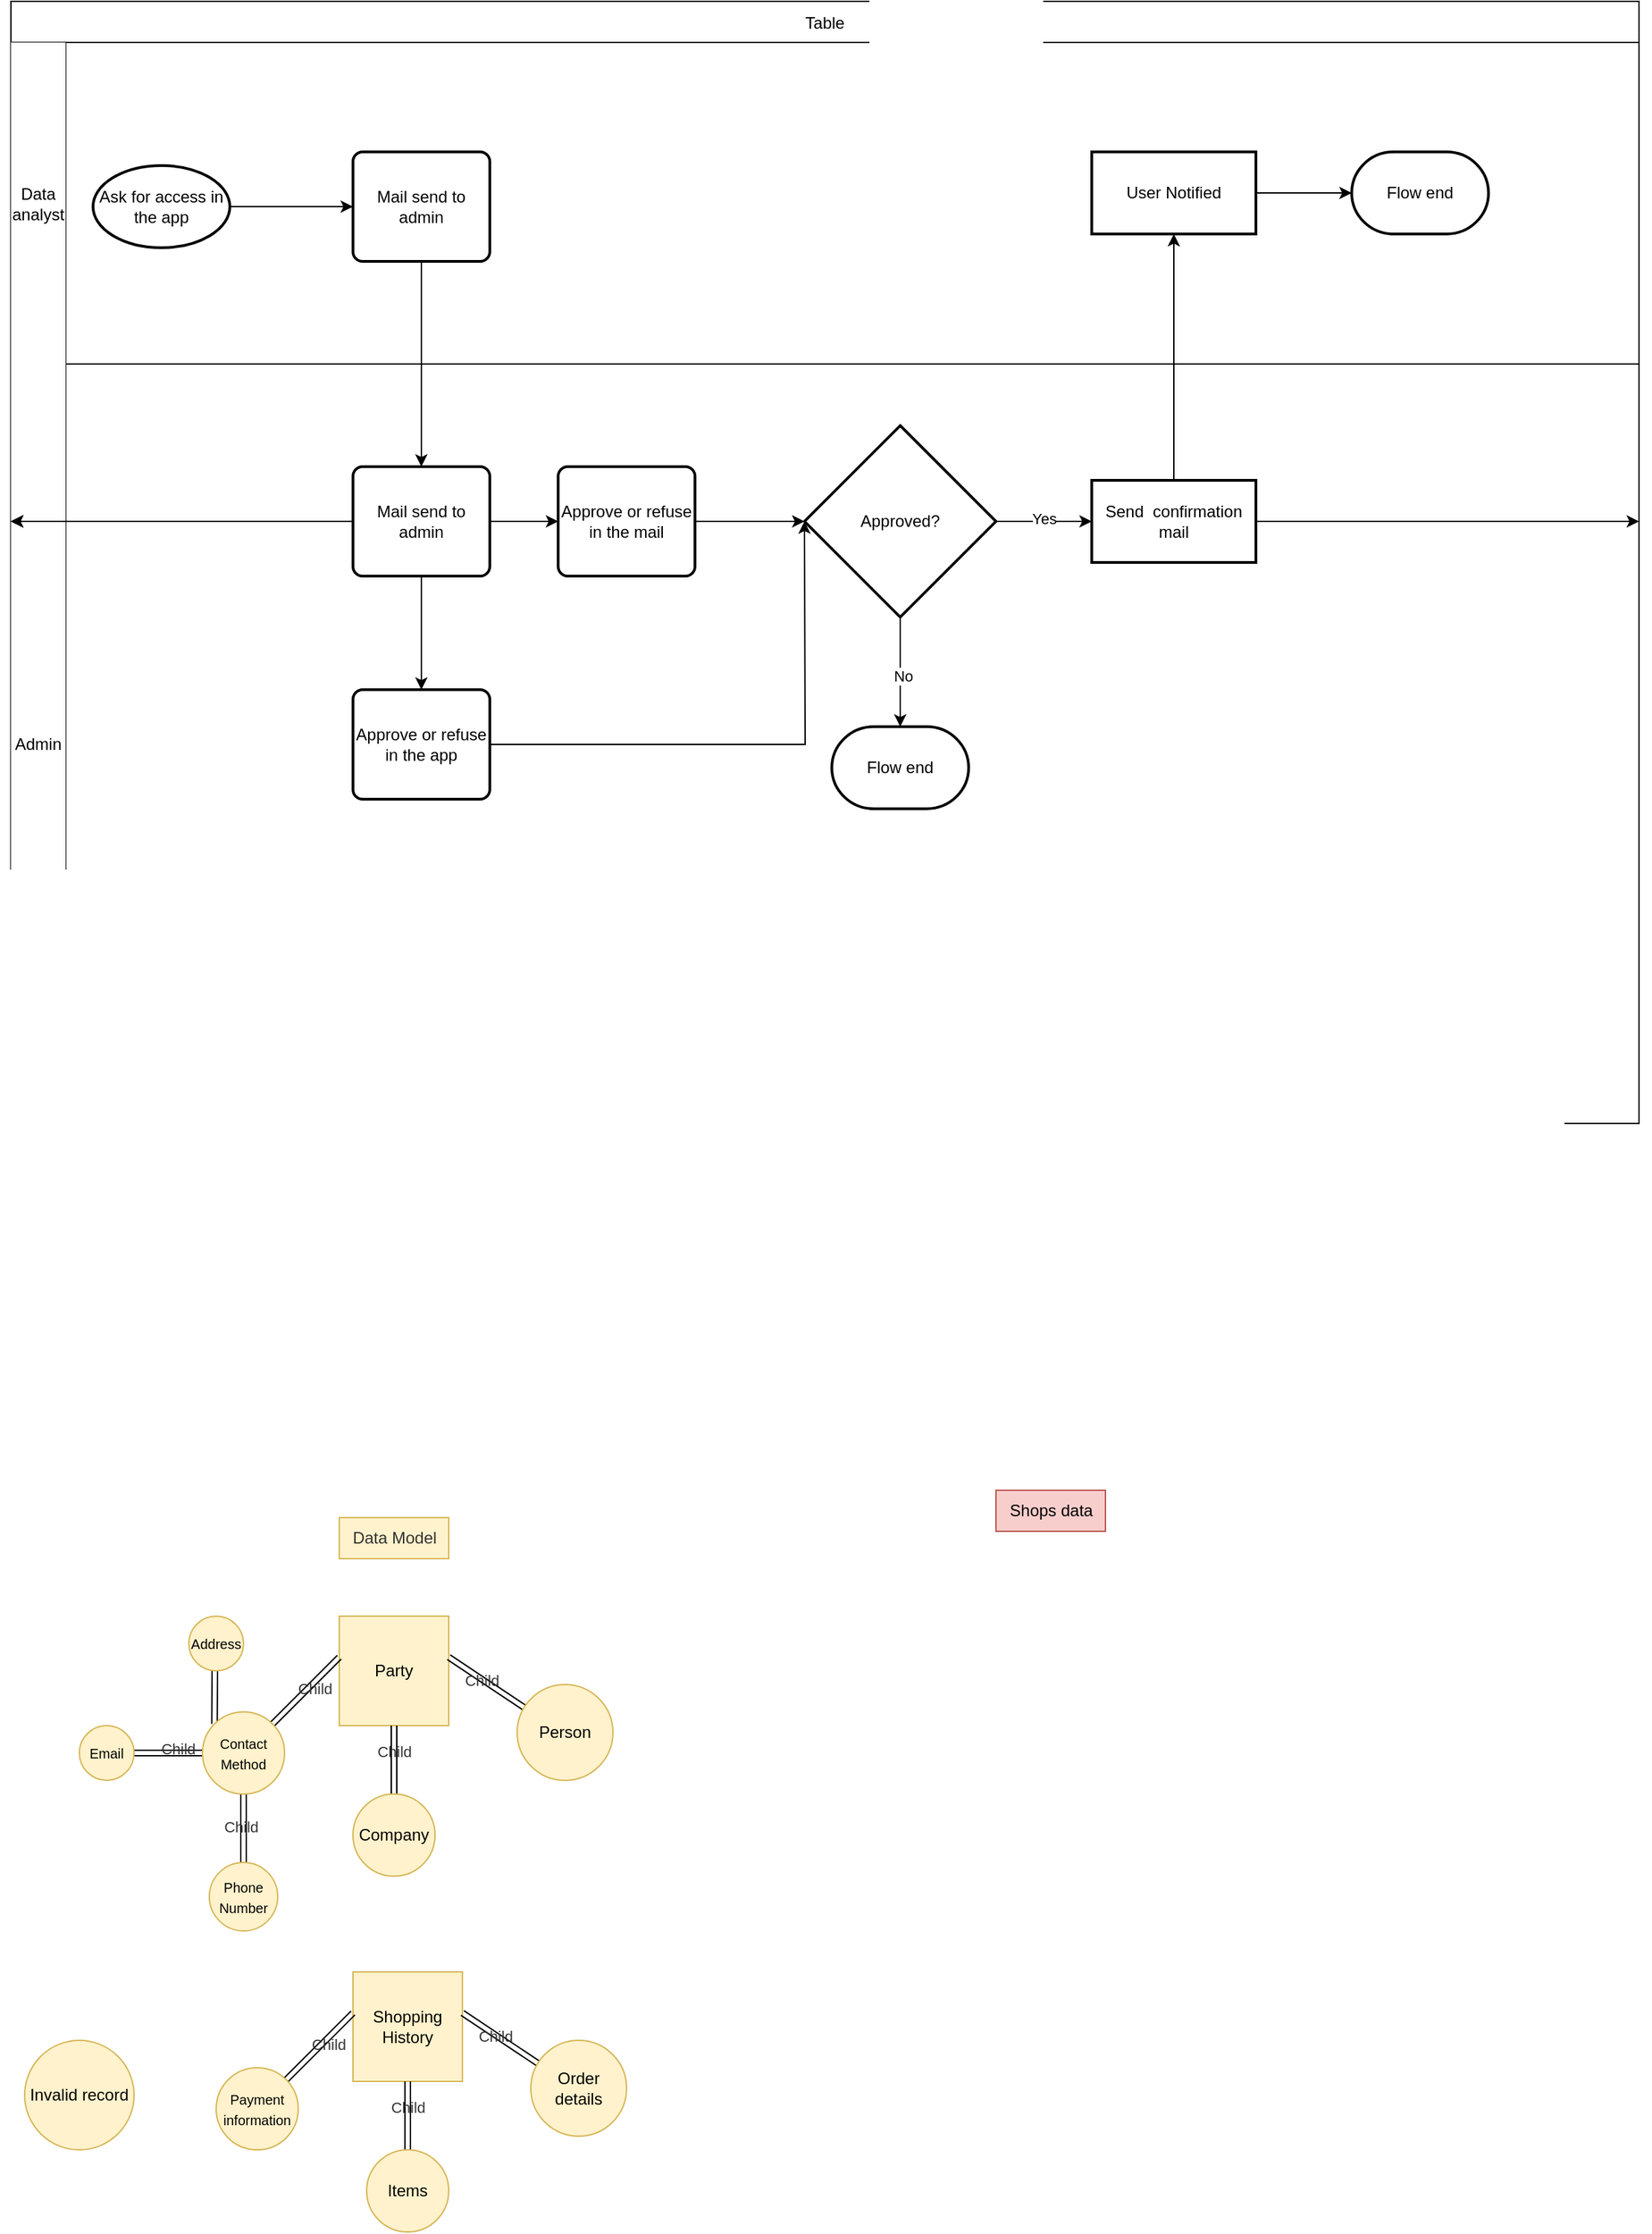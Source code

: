 <mxfile version="21.8.2" type="github">
  <diagram name="Page-1" id="6ToMnfJNtkWmzSoSRB6r">
    <mxGraphModel dx="1116" dy="739" grid="1" gridSize="10" guides="1" tooltips="1" connect="1" arrows="1" fold="1" page="1" pageScale="1" pageWidth="850" pageHeight="1100" math="0" shadow="0">
      <root>
        <mxCell id="0" />
        <mxCell id="1" parent="0" />
        <mxCell id="N9twt3XVIyGbYr9oYpKm-17" value="Table" style="shape=table;startSize=30;container=1;collapsible=0;childLayout=tableLayout;" parent="1" vertex="1">
          <mxGeometry x="40" y="40" width="1190" height="820" as="geometry" />
        </mxCell>
        <mxCell id="N9twt3XVIyGbYr9oYpKm-18" value="" style="shape=tableRow;horizontal=0;startSize=0;swimlaneHead=0;swimlaneBody=0;strokeColor=inherit;top=0;left=0;bottom=0;right=0;collapsible=0;dropTarget=0;fillColor=none;points=[[0,0.5],[1,0.5]];portConstraint=eastwest;" parent="N9twt3XVIyGbYr9oYpKm-17" vertex="1">
          <mxGeometry y="30" width="1190" height="235" as="geometry" />
        </mxCell>
        <mxCell id="N9twt3XVIyGbYr9oYpKm-22" value="Data analyst" style="shape=partialRectangle;html=1;whiteSpace=wrap;connectable=0;strokeColor=inherit;overflow=hidden;fillColor=default;top=0;left=0;bottom=0;right=0;pointerEvents=1;" parent="N9twt3XVIyGbYr9oYpKm-18" vertex="1">
          <mxGeometry width="40" height="235" as="geometry">
            <mxRectangle width="40" height="235" as="alternateBounds" />
          </mxGeometry>
        </mxCell>
        <mxCell id="N9twt3XVIyGbYr9oYpKm-19" value="" style="shape=partialRectangle;html=1;whiteSpace=wrap;connectable=0;strokeColor=inherit;overflow=hidden;fillColor=none;top=0;left=0;bottom=0;right=0;pointerEvents=1;" parent="N9twt3XVIyGbYr9oYpKm-18" vertex="1">
          <mxGeometry x="40" width="1150" height="235" as="geometry">
            <mxRectangle width="1150" height="235" as="alternateBounds" />
          </mxGeometry>
        </mxCell>
        <mxCell id="N9twt3XVIyGbYr9oYpKm-20" value="" style="shape=tableRow;horizontal=0;startSize=0;swimlaneHead=0;swimlaneBody=0;strokeColor=inherit;top=0;left=0;bottom=0;right=0;collapsible=0;dropTarget=0;fillColor=none;points=[[0,0.5],[1,0.5]];portConstraint=eastwest;" parent="N9twt3XVIyGbYr9oYpKm-17" vertex="1">
          <mxGeometry y="265" width="1190" height="555" as="geometry" />
        </mxCell>
        <mxCell id="N9twt3XVIyGbYr9oYpKm-23" value="Admin" style="shape=partialRectangle;html=1;whiteSpace=wrap;connectable=0;strokeColor=inherit;overflow=hidden;fillColor=default;top=0;left=0;bottom=0;right=0;pointerEvents=1;" parent="N9twt3XVIyGbYr9oYpKm-20" vertex="1">
          <mxGeometry width="40" height="555" as="geometry">
            <mxRectangle width="40" height="555" as="alternateBounds" />
          </mxGeometry>
        </mxCell>
        <mxCell id="N9twt3XVIyGbYr9oYpKm-21" value="" style="shape=partialRectangle;html=1;whiteSpace=wrap;connectable=0;strokeColor=inherit;overflow=hidden;fillColor=none;top=0;left=0;bottom=0;right=0;pointerEvents=1;" parent="N9twt3XVIyGbYr9oYpKm-20" vertex="1">
          <mxGeometry x="40" width="1150" height="555" as="geometry">
            <mxRectangle width="1150" height="555" as="alternateBounds" />
          </mxGeometry>
        </mxCell>
        <mxCell id="N9twt3XVIyGbYr9oYpKm-39" value="" style="whiteSpace=wrap;html=1;strokeWidth=2;" parent="N9twt3XVIyGbYr9oYpKm-20" vertex="1">
          <mxGeometry x="1190" width="NaN" height="555" as="geometry">
            <mxRectangle width="NaN" height="555" as="alternateBounds" />
          </mxGeometry>
        </mxCell>
        <mxCell id="N9twt3XVIyGbYr9oYpKm-49" value="" style="whiteSpace=wrap;html=1;strokeWidth=2;" parent="N9twt3XVIyGbYr9oYpKm-20" vertex="1">
          <mxGeometry width="NaN" height="555" as="geometry">
            <mxRectangle width="NaN" height="555" as="alternateBounds" />
          </mxGeometry>
        </mxCell>
        <mxCell id="N9twt3XVIyGbYr9oYpKm-54" value="" style="rounded=1;whiteSpace=wrap;html=1;absoluteArcSize=1;arcSize=14;strokeWidth=2;" parent="N9twt3XVIyGbYr9oYpKm-20" vertex="1">
          <mxGeometry width="NaN" height="555" as="geometry">
            <mxRectangle width="NaN" height="555" as="alternateBounds" />
          </mxGeometry>
        </mxCell>
        <mxCell id="N9twt3XVIyGbYr9oYpKm-59" value="" style="rounded=1;whiteSpace=wrap;html=1;absoluteArcSize=1;arcSize=14;strokeWidth=2;" parent="N9twt3XVIyGbYr9oYpKm-20" vertex="1">
          <mxGeometry width="NaN" height="555" as="geometry">
            <mxRectangle width="NaN" height="555" as="alternateBounds" />
          </mxGeometry>
        </mxCell>
        <mxCell id="N9twt3XVIyGbYr9oYpKm-80" value="" style="whiteSpace=wrap;html=1;rounded=1;arcSize=14;strokeWidth=2;" parent="N9twt3XVIyGbYr9oYpKm-20" vertex="1">
          <mxGeometry width="NaN" height="555" as="geometry">
            <mxRectangle width="NaN" height="555" as="alternateBounds" />
          </mxGeometry>
        </mxCell>
        <mxCell id="N9twt3XVIyGbYr9oYpKm-29" style="edgeStyle=orthogonalEdgeStyle;rounded=0;orthogonalLoop=1;jettySize=auto;html=1;exitX=1;exitY=0.5;exitDx=0;exitDy=0;exitPerimeter=0;" parent="1" source="N9twt3XVIyGbYr9oYpKm-24" target="N9twt3XVIyGbYr9oYpKm-18" edge="1">
          <mxGeometry relative="1" as="geometry">
            <Array as="points">
              <mxPoint x="290" y="190" />
              <mxPoint x="290" y="190" />
            </Array>
          </mxGeometry>
        </mxCell>
        <mxCell id="N9twt3XVIyGbYr9oYpKm-33" value="" style="edgeStyle=orthogonalEdgeStyle;rounded=0;orthogonalLoop=1;jettySize=auto;html=1;" parent="1" source="N9twt3XVIyGbYr9oYpKm-24" target="N9twt3XVIyGbYr9oYpKm-31" edge="1">
          <mxGeometry relative="1" as="geometry" />
        </mxCell>
        <mxCell id="N9twt3XVIyGbYr9oYpKm-24" value="Ask for access in the app" style="strokeWidth=2;html=1;shape=mxgraph.flowchart.start_1;whiteSpace=wrap;" parent="1" vertex="1">
          <mxGeometry x="100" y="160" width="100" height="60" as="geometry" />
        </mxCell>
        <mxCell id="N9twt3XVIyGbYr9oYpKm-57" value="" style="edgeStyle=orthogonalEdgeStyle;rounded=0;orthogonalLoop=1;jettySize=auto;html=1;" parent="1" source="N9twt3XVIyGbYr9oYpKm-31" target="N9twt3XVIyGbYr9oYpKm-56" edge="1">
          <mxGeometry relative="1" as="geometry" />
        </mxCell>
        <mxCell id="N9twt3XVIyGbYr9oYpKm-31" value="Mail send to admin" style="rounded=1;whiteSpace=wrap;html=1;absoluteArcSize=1;arcSize=14;strokeWidth=2;" parent="1" vertex="1">
          <mxGeometry x="290" y="150" width="100" height="80" as="geometry" />
        </mxCell>
        <mxCell id="N9twt3XVIyGbYr9oYpKm-40" value="" style="edgeStyle=orthogonalEdgeStyle;rounded=0;orthogonalLoop=1;jettySize=auto;html=1;" parent="1" source="N9twt3XVIyGbYr9oYpKm-36" target="N9twt3XVIyGbYr9oYpKm-39" edge="1">
          <mxGeometry relative="1" as="geometry" />
        </mxCell>
        <mxCell id="N9twt3XVIyGbYr9oYpKm-50" value="" style="edgeStyle=orthogonalEdgeStyle;rounded=0;orthogonalLoop=1;jettySize=auto;html=1;" parent="1" source="N9twt3XVIyGbYr9oYpKm-46" target="N9twt3XVIyGbYr9oYpKm-49" edge="1">
          <mxGeometry relative="1" as="geometry" />
        </mxCell>
        <mxCell id="N9twt3XVIyGbYr9oYpKm-60" value="" style="edgeStyle=orthogonalEdgeStyle;rounded=0;orthogonalLoop=1;jettySize=auto;html=1;" parent="1" source="N9twt3XVIyGbYr9oYpKm-56" target="N9twt3XVIyGbYr9oYpKm-59" edge="1">
          <mxGeometry relative="1" as="geometry" />
        </mxCell>
        <mxCell id="N9twt3XVIyGbYr9oYpKm-62" value="" style="edgeStyle=orthogonalEdgeStyle;rounded=0;orthogonalLoop=1;jettySize=auto;html=1;" parent="1" source="N9twt3XVIyGbYr9oYpKm-56" target="N9twt3XVIyGbYr9oYpKm-61" edge="1">
          <mxGeometry relative="1" as="geometry" />
        </mxCell>
        <mxCell id="N9twt3XVIyGbYr9oYpKm-81" value="" style="edgeStyle=orthogonalEdgeStyle;rounded=0;orthogonalLoop=1;jettySize=auto;html=1;" parent="1" source="N9twt3XVIyGbYr9oYpKm-56" target="N9twt3XVIyGbYr9oYpKm-80" edge="1">
          <mxGeometry relative="1" as="geometry" />
        </mxCell>
        <mxCell id="N9twt3XVIyGbYr9oYpKm-83" value="" style="edgeStyle=orthogonalEdgeStyle;rounded=0;orthogonalLoop=1;jettySize=auto;html=1;" parent="1" source="N9twt3XVIyGbYr9oYpKm-56" target="N9twt3XVIyGbYr9oYpKm-82" edge="1">
          <mxGeometry relative="1" as="geometry" />
        </mxCell>
        <mxCell id="N9twt3XVIyGbYr9oYpKm-56" value="Mail send to admin" style="rounded=1;whiteSpace=wrap;html=1;absoluteArcSize=1;arcSize=14;strokeWidth=2;" parent="1" vertex="1">
          <mxGeometry x="290" y="380" width="100" height="80" as="geometry" />
        </mxCell>
        <mxCell id="N9twt3XVIyGbYr9oYpKm-85" style="edgeStyle=orthogonalEdgeStyle;rounded=0;orthogonalLoop=1;jettySize=auto;html=1;exitX=1;exitY=0.5;exitDx=0;exitDy=0;" parent="1" source="N9twt3XVIyGbYr9oYpKm-61" edge="1">
          <mxGeometry relative="1" as="geometry">
            <mxPoint x="620" y="420" as="targetPoint" />
          </mxGeometry>
        </mxCell>
        <mxCell id="N9twt3XVIyGbYr9oYpKm-61" value="Approve or refuse in the app" style="rounded=1;whiteSpace=wrap;html=1;absoluteArcSize=1;arcSize=14;strokeWidth=2;" parent="1" vertex="1">
          <mxGeometry x="290" y="543" width="100" height="80" as="geometry" />
        </mxCell>
        <mxCell id="N9twt3XVIyGbYr9oYpKm-75" value="" style="group" parent="1" vertex="1" connectable="0">
          <mxGeometry x="620" y="150" width="500" height="480" as="geometry" />
        </mxCell>
        <mxCell id="N9twt3XVIyGbYr9oYpKm-77" style="edgeStyle=orthogonalEdgeStyle;rounded=0;orthogonalLoop=1;jettySize=auto;html=1;exitX=0.5;exitY=1;exitDx=0;exitDy=0;exitPerimeter=0;" parent="N9twt3XVIyGbYr9oYpKm-75" source="N9twt3XVIyGbYr9oYpKm-36" target="N9twt3XVIyGbYr9oYpKm-45" edge="1">
          <mxGeometry relative="1" as="geometry" />
        </mxCell>
        <mxCell id="N9twt3XVIyGbYr9oYpKm-78" value="No" style="edgeLabel;html=1;align=center;verticalAlign=middle;resizable=0;points=[];" parent="N9twt3XVIyGbYr9oYpKm-77" vertex="1" connectable="0">
          <mxGeometry x="0.075" y="2" relative="1" as="geometry">
            <mxPoint as="offset" />
          </mxGeometry>
        </mxCell>
        <mxCell id="N9twt3XVIyGbYr9oYpKm-36" value="Approved?" style="strokeWidth=2;html=1;shape=mxgraph.flowchart.decision;whiteSpace=wrap;" parent="N9twt3XVIyGbYr9oYpKm-75" vertex="1">
          <mxGeometry y="200" width="140" height="140" as="geometry" />
        </mxCell>
        <mxCell id="N9twt3XVIyGbYr9oYpKm-45" value="Flow end" style="strokeWidth=2;html=1;shape=mxgraph.flowchart.terminator;whiteSpace=wrap;" parent="N9twt3XVIyGbYr9oYpKm-75" vertex="1">
          <mxGeometry x="20" y="420" width="100" height="60" as="geometry" />
        </mxCell>
        <mxCell id="N9twt3XVIyGbYr9oYpKm-46" value="Send&amp;nbsp; confirmation mail" style="whiteSpace=wrap;html=1;strokeWidth=2;" parent="N9twt3XVIyGbYr9oYpKm-75" vertex="1">
          <mxGeometry x="210" y="240" width="120" height="60" as="geometry" />
        </mxCell>
        <mxCell id="N9twt3XVIyGbYr9oYpKm-47" value="" style="edgeStyle=orthogonalEdgeStyle;rounded=0;orthogonalLoop=1;jettySize=auto;html=1;" parent="N9twt3XVIyGbYr9oYpKm-75" source="N9twt3XVIyGbYr9oYpKm-36" target="N9twt3XVIyGbYr9oYpKm-46" edge="1">
          <mxGeometry relative="1" as="geometry" />
        </mxCell>
        <mxCell id="N9twt3XVIyGbYr9oYpKm-79" value="Yes" style="edgeLabel;html=1;align=center;verticalAlign=middle;resizable=0;points=[];" parent="N9twt3XVIyGbYr9oYpKm-47" vertex="1" connectable="0">
          <mxGeometry y="2" relative="1" as="geometry">
            <mxPoint as="offset" />
          </mxGeometry>
        </mxCell>
        <mxCell id="N9twt3XVIyGbYr9oYpKm-48" value="Flow end" style="strokeWidth=2;html=1;shape=mxgraph.flowchart.terminator;whiteSpace=wrap;" parent="N9twt3XVIyGbYr9oYpKm-75" vertex="1">
          <mxGeometry x="400" width="100" height="60" as="geometry" />
        </mxCell>
        <mxCell id="N9twt3XVIyGbYr9oYpKm-53" value="" style="edgeStyle=orthogonalEdgeStyle;rounded=0;orthogonalLoop=1;jettySize=auto;html=1;" parent="N9twt3XVIyGbYr9oYpKm-75" source="N9twt3XVIyGbYr9oYpKm-51" target="N9twt3XVIyGbYr9oYpKm-48" edge="1">
          <mxGeometry relative="1" as="geometry" />
        </mxCell>
        <mxCell id="N9twt3XVIyGbYr9oYpKm-51" value="User Notified" style="whiteSpace=wrap;html=1;strokeWidth=2;" parent="N9twt3XVIyGbYr9oYpKm-75" vertex="1">
          <mxGeometry x="210" width="120" height="60" as="geometry" />
        </mxCell>
        <mxCell id="N9twt3XVIyGbYr9oYpKm-52" value="" style="edgeStyle=orthogonalEdgeStyle;rounded=0;orthogonalLoop=1;jettySize=auto;html=1;" parent="N9twt3XVIyGbYr9oYpKm-75" source="N9twt3XVIyGbYr9oYpKm-46" target="N9twt3XVIyGbYr9oYpKm-51" edge="1">
          <mxGeometry relative="1" as="geometry" />
        </mxCell>
        <mxCell id="N9twt3XVIyGbYr9oYpKm-84" value="" style="edgeStyle=orthogonalEdgeStyle;rounded=0;orthogonalLoop=1;jettySize=auto;html=1;" parent="1" source="N9twt3XVIyGbYr9oYpKm-82" target="N9twt3XVIyGbYr9oYpKm-36" edge="1">
          <mxGeometry relative="1" as="geometry" />
        </mxCell>
        <mxCell id="N9twt3XVIyGbYr9oYpKm-82" value="Approve or refuse in the mail" style="rounded=1;whiteSpace=wrap;html=1;absoluteArcSize=1;arcSize=14;strokeWidth=2;" parent="1" vertex="1">
          <mxGeometry x="440" y="380" width="100" height="80" as="geometry" />
        </mxCell>
        <mxCell id="Njs2g6kiYrGpvOyY1wpJ-1" value="Party" style="whiteSpace=wrap;html=1;aspect=fixed;labelBackgroundColor=none;labelBorderColor=none;fillColor=#fff2cc;strokeColor=#d6b656;" vertex="1" parent="1">
          <mxGeometry x="280" y="1220" width="80" height="80" as="geometry" />
        </mxCell>
        <mxCell id="Njs2g6kiYrGpvOyY1wpJ-2" value="" style="shape=link;html=1;rounded=0;labelBackgroundColor=none;labelBorderColor=none;fontColor=#333333;" edge="1" parent="1">
          <mxGeometry width="100" relative="1" as="geometry">
            <mxPoint x="280" y="1250" as="sourcePoint" />
            <mxPoint x="230" y="1300" as="targetPoint" />
          </mxGeometry>
        </mxCell>
        <mxCell id="Njs2g6kiYrGpvOyY1wpJ-7" value="Child" style="edgeLabel;html=1;align=center;verticalAlign=middle;resizable=0;points=[];labelBackgroundColor=none;labelBorderColor=none;fontColor=#333333;" vertex="1" connectable="0" parent="Njs2g6kiYrGpvOyY1wpJ-2">
          <mxGeometry x="-0.199" y="3" relative="1" as="geometry">
            <mxPoint as="offset" />
          </mxGeometry>
        </mxCell>
        <mxCell id="Njs2g6kiYrGpvOyY1wpJ-3" value="" style="shape=link;html=1;rounded=0;labelBackgroundColor=none;labelBorderColor=none;fontColor=#333333;" edge="1" parent="1">
          <mxGeometry width="100" relative="1" as="geometry">
            <mxPoint x="360" y="1250" as="sourcePoint" />
            <mxPoint x="420" y="1290" as="targetPoint" />
          </mxGeometry>
        </mxCell>
        <mxCell id="Njs2g6kiYrGpvOyY1wpJ-5" value="Child" style="edgeLabel;html=1;align=center;verticalAlign=middle;resizable=0;points=[];labelBackgroundColor=none;labelBorderColor=none;fontColor=#333333;" vertex="1" connectable="0" parent="Njs2g6kiYrGpvOyY1wpJ-3">
          <mxGeometry x="-0.201" y="-1" relative="1" as="geometry">
            <mxPoint as="offset" />
          </mxGeometry>
        </mxCell>
        <mxCell id="Njs2g6kiYrGpvOyY1wpJ-4" value="" style="shape=link;html=1;rounded=0;labelBackgroundColor=none;labelBorderColor=none;fontColor=#333333;" edge="1" parent="1">
          <mxGeometry width="100" relative="1" as="geometry">
            <mxPoint x="320" y="1300" as="sourcePoint" />
            <mxPoint x="320" y="1350" as="targetPoint" />
          </mxGeometry>
        </mxCell>
        <mxCell id="Njs2g6kiYrGpvOyY1wpJ-6" value="Child" style="edgeLabel;html=1;align=center;verticalAlign=middle;resizable=0;points=[];labelBackgroundColor=none;labelBorderColor=none;fontColor=#333333;" vertex="1" connectable="0" parent="Njs2g6kiYrGpvOyY1wpJ-4">
          <mxGeometry x="-0.235" relative="1" as="geometry">
            <mxPoint as="offset" />
          </mxGeometry>
        </mxCell>
        <mxCell id="Njs2g6kiYrGpvOyY1wpJ-22" value="" style="edgeStyle=orthogonalEdgeStyle;rounded=0;orthogonalLoop=1;jettySize=auto;html=1;shape=link;labelBackgroundColor=none;labelBorderColor=none;fontColor=#333333;" edge="1" parent="1" source="Njs2g6kiYrGpvOyY1wpJ-8" target="Njs2g6kiYrGpvOyY1wpJ-21">
          <mxGeometry relative="1" as="geometry" />
        </mxCell>
        <mxCell id="Njs2g6kiYrGpvOyY1wpJ-24" value="Child" style="edgeLabel;html=1;align=center;verticalAlign=middle;resizable=0;points=[];labelBackgroundColor=none;labelBorderColor=none;fontColor=#333333;" vertex="1" connectable="0" parent="Njs2g6kiYrGpvOyY1wpJ-22">
          <mxGeometry x="-0.069" y="-2" relative="1" as="geometry">
            <mxPoint as="offset" />
          </mxGeometry>
        </mxCell>
        <mxCell id="Njs2g6kiYrGpvOyY1wpJ-26" value="" style="edgeStyle=orthogonalEdgeStyle;rounded=0;orthogonalLoop=1;jettySize=auto;html=1;shape=link;labelBackgroundColor=none;labelBorderColor=none;fontColor=#333333;" edge="1" parent="1" source="Njs2g6kiYrGpvOyY1wpJ-8" target="Njs2g6kiYrGpvOyY1wpJ-25">
          <mxGeometry relative="1" as="geometry" />
        </mxCell>
        <mxCell id="Njs2g6kiYrGpvOyY1wpJ-27" value="Child" style="edgeLabel;html=1;align=center;verticalAlign=middle;resizable=0;points=[];labelBackgroundColor=none;labelBorderColor=none;fontColor=#333333;" vertex="1" connectable="0" parent="Njs2g6kiYrGpvOyY1wpJ-26">
          <mxGeometry x="-0.289" y="-3" relative="1" as="geometry">
            <mxPoint as="offset" />
          </mxGeometry>
        </mxCell>
        <mxCell id="Njs2g6kiYrGpvOyY1wpJ-28" style="edgeStyle=orthogonalEdgeStyle;rounded=0;orthogonalLoop=1;jettySize=auto;html=1;exitX=0;exitY=0;exitDx=0;exitDy=0;shape=link;labelBackgroundColor=none;labelBorderColor=none;fontColor=#333333;" edge="1" parent="1" source="Njs2g6kiYrGpvOyY1wpJ-8">
          <mxGeometry relative="1" as="geometry">
            <mxPoint x="189" y="1260" as="targetPoint" />
          </mxGeometry>
        </mxCell>
        <mxCell id="Njs2g6kiYrGpvOyY1wpJ-8" value="&lt;div style=&quot;&quot;&gt;&lt;span style=&quot;font-size: 10px;&quot;&gt;Contact&lt;/span&gt;&lt;/div&gt;&lt;div style=&quot;&quot;&gt;&lt;span style=&quot;font-size: 10px;&quot;&gt;Method&lt;/span&gt;&lt;/div&gt;" style="ellipse;whiteSpace=wrap;html=1;aspect=fixed;align=center;labelBackgroundColor=none;labelBorderColor=none;fillColor=#fff2cc;strokeColor=#d6b656;" vertex="1" parent="1">
          <mxGeometry x="180" y="1290" width="60" height="60" as="geometry" />
        </mxCell>
        <mxCell id="Njs2g6kiYrGpvOyY1wpJ-9" value="Company" style="ellipse;whiteSpace=wrap;html=1;aspect=fixed;labelBackgroundColor=none;labelBorderColor=none;fillColor=#fff2cc;strokeColor=#d6b656;" vertex="1" parent="1">
          <mxGeometry x="290" y="1350" width="60" height="60" as="geometry" />
        </mxCell>
        <mxCell id="Njs2g6kiYrGpvOyY1wpJ-10" value="Person" style="ellipse;whiteSpace=wrap;html=1;aspect=fixed;labelBackgroundColor=none;labelBorderColor=none;fillColor=#fff2cc;strokeColor=#d6b656;" vertex="1" parent="1">
          <mxGeometry x="410" y="1270" width="70" height="70" as="geometry" />
        </mxCell>
        <mxCell id="Njs2g6kiYrGpvOyY1wpJ-21" value="&lt;div style=&quot;&quot;&gt;&lt;span style=&quot;font-size: 10px;&quot;&gt;Phone Number&lt;/span&gt;&lt;/div&gt;" style="ellipse;whiteSpace=wrap;html=1;aspect=fixed;align=center;labelBackgroundColor=none;labelBorderColor=none;fillColor=#fff2cc;strokeColor=#d6b656;" vertex="1" parent="1">
          <mxGeometry x="185" y="1400" width="50" height="50" as="geometry" />
        </mxCell>
        <mxCell id="Njs2g6kiYrGpvOyY1wpJ-25" value="&lt;div style=&quot;&quot;&gt;&lt;span style=&quot;font-size: 10px;&quot;&gt;Email&lt;/span&gt;&lt;/div&gt;" style="ellipse;whiteSpace=wrap;html=1;aspect=fixed;align=center;labelBackgroundColor=none;labelBorderColor=none;fillColor=#fff2cc;strokeColor=#d6b656;" vertex="1" parent="1">
          <mxGeometry x="90" y="1300" width="40" height="40" as="geometry" />
        </mxCell>
        <mxCell id="Njs2g6kiYrGpvOyY1wpJ-29" value="&lt;div style=&quot;&quot;&gt;&lt;span style=&quot;font-size: 10px;&quot;&gt;Address&lt;/span&gt;&lt;/div&gt;" style="ellipse;whiteSpace=wrap;html=1;aspect=fixed;align=center;labelBackgroundColor=none;labelBorderColor=none;fillColor=#fff2cc;strokeColor=#d6b656;" vertex="1" parent="1">
          <mxGeometry x="170" y="1220" width="40" height="40" as="geometry" />
        </mxCell>
        <mxCell id="Njs2g6kiYrGpvOyY1wpJ-31" value="&lt;font color=&quot;#333333&quot;&gt;Data Model&lt;/font&gt;" style="text;html=1;align=center;verticalAlign=middle;resizable=0;points=[];autosize=1;strokeColor=#d6b656;fillColor=#fff2cc;" vertex="1" parent="1">
          <mxGeometry x="280" y="1148" width="80" height="30" as="geometry" />
        </mxCell>
        <mxCell id="Njs2g6kiYrGpvOyY1wpJ-87" value="Shopping History" style="whiteSpace=wrap;html=1;aspect=fixed;labelBackgroundColor=none;labelBorderColor=none;fillColor=#fff2cc;strokeColor=#d6b656;" vertex="1" parent="1">
          <mxGeometry x="290" y="1480" width="80" height="80" as="geometry" />
        </mxCell>
        <mxCell id="Njs2g6kiYrGpvOyY1wpJ-88" value="" style="shape=link;html=1;rounded=0;labelBackgroundColor=none;labelBorderColor=none;fontColor=#333333;" edge="1" parent="1">
          <mxGeometry width="100" relative="1" as="geometry">
            <mxPoint x="290" y="1510" as="sourcePoint" />
            <mxPoint x="240" y="1560" as="targetPoint" />
          </mxGeometry>
        </mxCell>
        <mxCell id="Njs2g6kiYrGpvOyY1wpJ-89" value="Child" style="edgeLabel;html=1;align=center;verticalAlign=middle;resizable=0;points=[];labelBackgroundColor=none;labelBorderColor=none;fontColor=#333333;" vertex="1" connectable="0" parent="Njs2g6kiYrGpvOyY1wpJ-88">
          <mxGeometry x="-0.199" y="3" relative="1" as="geometry">
            <mxPoint as="offset" />
          </mxGeometry>
        </mxCell>
        <mxCell id="Njs2g6kiYrGpvOyY1wpJ-90" value="" style="shape=link;html=1;rounded=0;labelBackgroundColor=none;labelBorderColor=none;fontColor=#333333;" edge="1" parent="1">
          <mxGeometry width="100" relative="1" as="geometry">
            <mxPoint x="370" y="1510" as="sourcePoint" />
            <mxPoint x="430" y="1550" as="targetPoint" />
          </mxGeometry>
        </mxCell>
        <mxCell id="Njs2g6kiYrGpvOyY1wpJ-91" value="Child" style="edgeLabel;html=1;align=center;verticalAlign=middle;resizable=0;points=[];labelBackgroundColor=none;labelBorderColor=none;fontColor=#333333;" vertex="1" connectable="0" parent="Njs2g6kiYrGpvOyY1wpJ-90">
          <mxGeometry x="-0.201" y="-1" relative="1" as="geometry">
            <mxPoint as="offset" />
          </mxGeometry>
        </mxCell>
        <mxCell id="Njs2g6kiYrGpvOyY1wpJ-92" value="" style="shape=link;html=1;rounded=0;labelBackgroundColor=none;labelBorderColor=none;fontColor=#333333;" edge="1" parent="1">
          <mxGeometry width="100" relative="1" as="geometry">
            <mxPoint x="330" y="1560" as="sourcePoint" />
            <mxPoint x="330" y="1610" as="targetPoint" />
          </mxGeometry>
        </mxCell>
        <mxCell id="Njs2g6kiYrGpvOyY1wpJ-93" value="Child" style="edgeLabel;html=1;align=center;verticalAlign=middle;resizable=0;points=[];labelBackgroundColor=none;labelBorderColor=none;fontColor=#333333;" vertex="1" connectable="0" parent="Njs2g6kiYrGpvOyY1wpJ-92">
          <mxGeometry x="-0.235" relative="1" as="geometry">
            <mxPoint as="offset" />
          </mxGeometry>
        </mxCell>
        <mxCell id="Njs2g6kiYrGpvOyY1wpJ-99" value="&lt;div style=&quot;&quot;&gt;&lt;span style=&quot;font-size: 10px;&quot;&gt;Payment information&lt;/span&gt;&lt;/div&gt;" style="ellipse;whiteSpace=wrap;html=1;aspect=fixed;align=center;labelBackgroundColor=none;labelBorderColor=none;fillColor=#fff2cc;strokeColor=#d6b656;" vertex="1" parent="1">
          <mxGeometry x="190" y="1550" width="60" height="60" as="geometry" />
        </mxCell>
        <mxCell id="Njs2g6kiYrGpvOyY1wpJ-100" value="Items" style="ellipse;whiteSpace=wrap;html=1;aspect=fixed;labelBackgroundColor=none;labelBorderColor=none;fillColor=#fff2cc;strokeColor=#d6b656;" vertex="1" parent="1">
          <mxGeometry x="300" y="1610" width="60" height="60" as="geometry" />
        </mxCell>
        <mxCell id="Njs2g6kiYrGpvOyY1wpJ-101" value="Order details" style="ellipse;whiteSpace=wrap;html=1;aspect=fixed;labelBackgroundColor=none;labelBorderColor=none;fillColor=#fff2cc;strokeColor=#d6b656;" vertex="1" parent="1">
          <mxGeometry x="420" y="1530" width="70" height="70" as="geometry" />
        </mxCell>
        <mxCell id="Njs2g6kiYrGpvOyY1wpJ-105" value="&lt;font&gt;Invalid record&lt;/font&gt;" style="ellipse;whiteSpace=wrap;html=1;aspect=fixed;fillColor=#fff2cc;strokeColor=#d6b656;" vertex="1" parent="1">
          <mxGeometry x="50" y="1530" width="80" height="80" as="geometry" />
        </mxCell>
        <mxCell id="Njs2g6kiYrGpvOyY1wpJ-106" value="Shops data" style="text;html=1;align=center;verticalAlign=middle;resizable=0;points=[];autosize=1;strokeColor=#b85450;fillColor=#f8cecc;" vertex="1" parent="1">
          <mxGeometry x="760" y="1128" width="80" height="30" as="geometry" />
        </mxCell>
      </root>
    </mxGraphModel>
  </diagram>
</mxfile>
